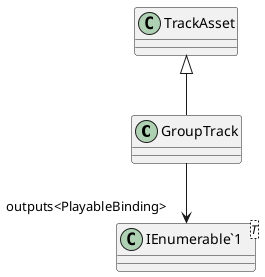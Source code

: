 @startuml
class GroupTrack {
}
class "IEnumerable`1"<T> {
}
TrackAsset <|-- GroupTrack
GroupTrack --> "outputs<PlayableBinding>" "IEnumerable`1"
@enduml
